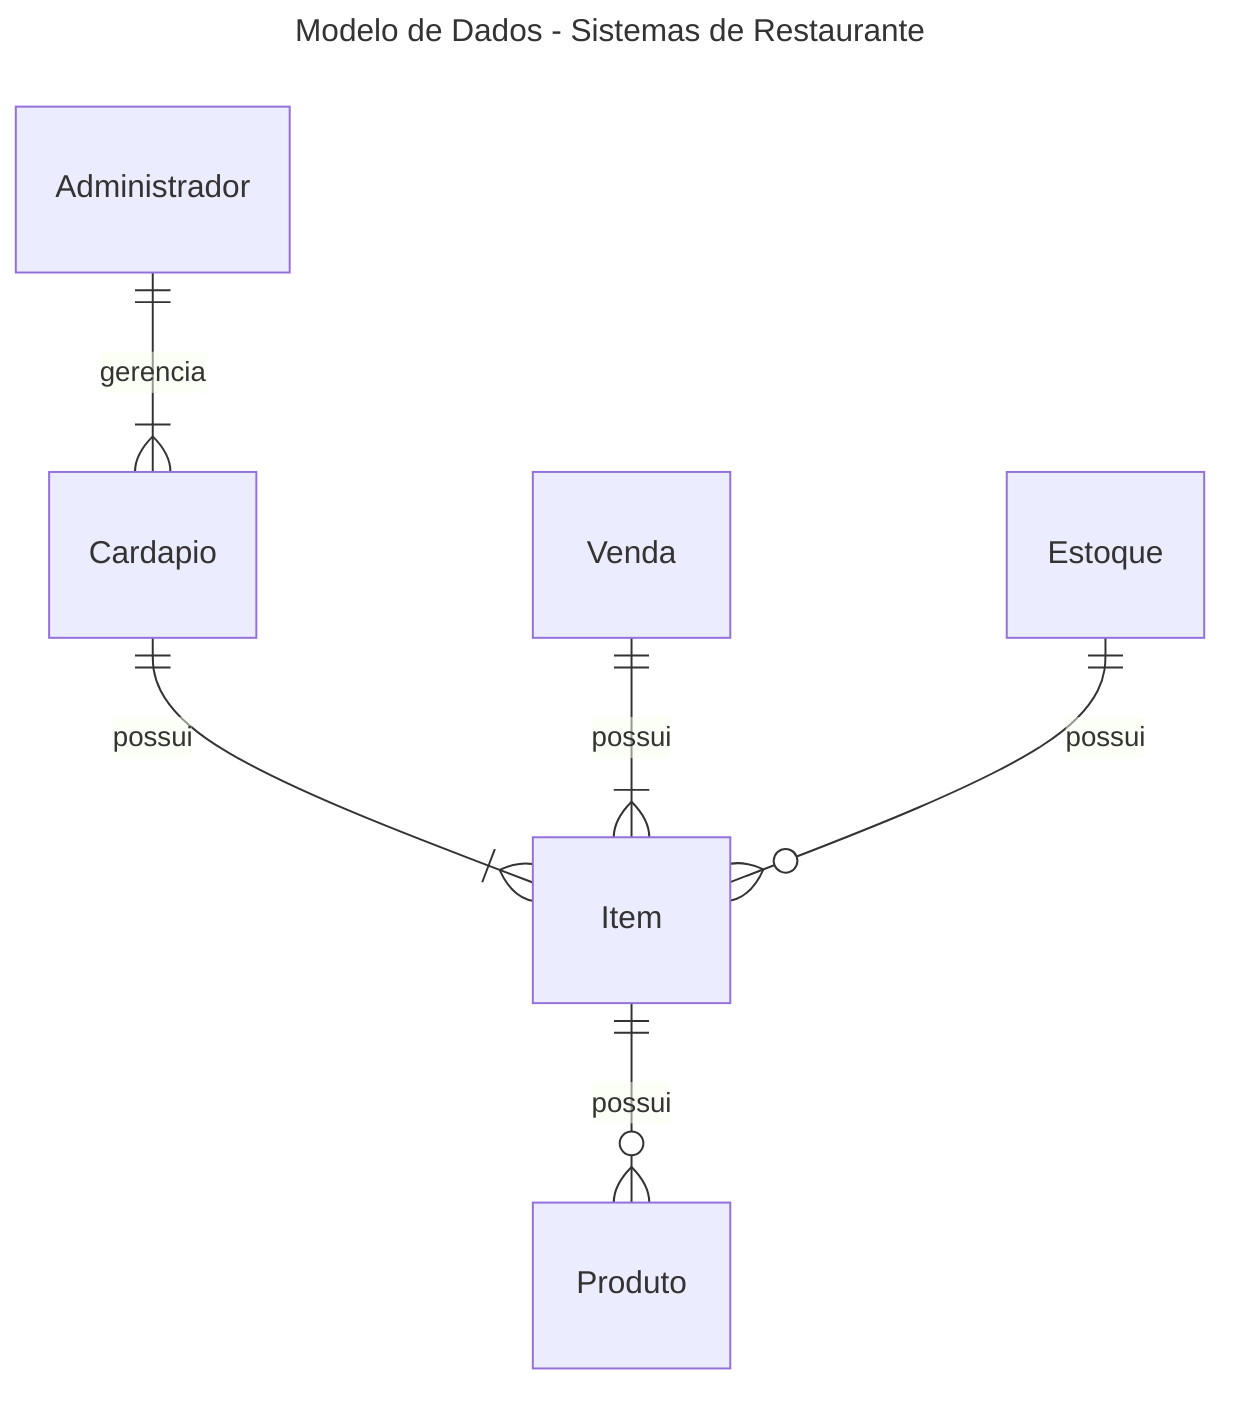 ---
title: Modelo de Dados - Sistemas de Restaurante
---
erDiagram
    
    Cardapio||--|{Item: possui
    Administrador ||--|{Cardapio: gerencia
    Venda ||--|{Item: possui
    Item ||--O{Produto: possui
    Estoque ||--O{Item: possui